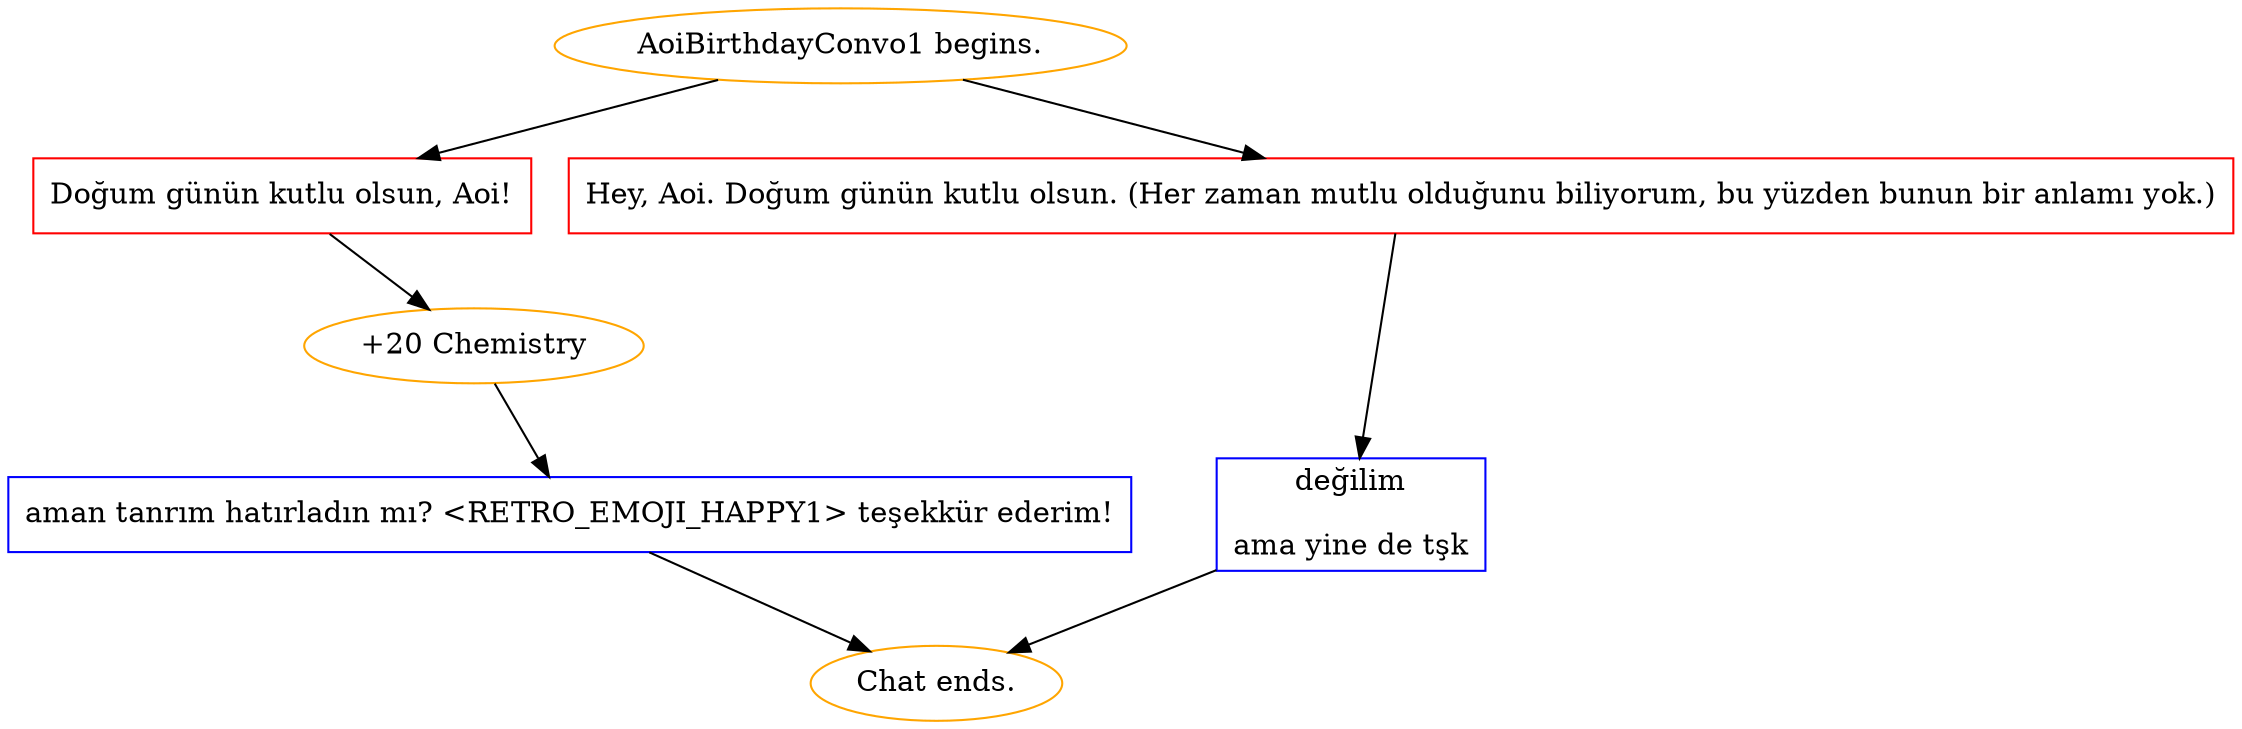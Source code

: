 digraph {
	"AoiBirthdayConvo1 begins." [color=orange];
		"AoiBirthdayConvo1 begins." -> j2590172036;
		"AoiBirthdayConvo1 begins." -> j4219524481;
	j2590172036 [label="Doğum günün kutlu olsun, Aoi!",shape=box,color=red];
		j2590172036 -> j1346916187;
	j4219524481 [label="Hey, Aoi. Doğum günün kutlu olsun. (Her zaman mutlu olduğunu biliyorum, bu yüzden bunun bir anlamı yok.)",shape=box,color=red];
		j4219524481 -> j3580843736;
	j1346916187 [label="+20 Chemistry",color=orange];
		j1346916187 -> j9147865;
	j3580843736 [label="değilim
ama yine de tşk",shape=box,color=blue];
		j3580843736 -> "Chat ends.";
	j9147865 [label="aman tanrım hatırladın mı? <RETRO_EMOJI_HAPPY1> teşekkür ederim!",shape=box,color=blue];
		j9147865 -> "Chat ends.";
	"Chat ends." [color=orange];
}